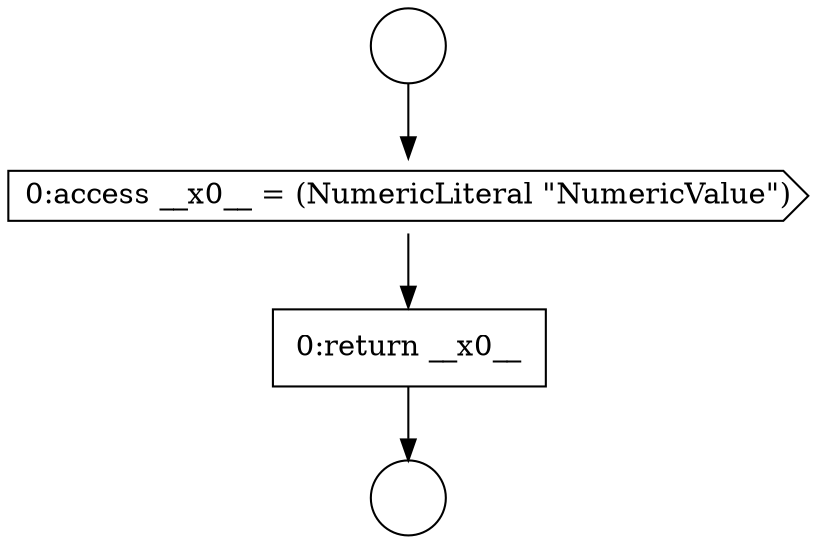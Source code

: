digraph {
  node3849 [shape=circle label=" " color="black" fillcolor="white" style=filled]
  node3851 [shape=cds, label=<<font color="black">0:access __x0__ = (NumericLiteral &quot;NumericValue&quot;)</font>> color="black" fillcolor="white" style=filled]
  node3852 [shape=none, margin=0, label=<<font color="black">
    <table border="0" cellborder="1" cellspacing="0" cellpadding="10">
      <tr><td align="left">0:return __x0__</td></tr>
    </table>
  </font>> color="black" fillcolor="white" style=filled]
  node3850 [shape=circle label=" " color="black" fillcolor="white" style=filled]
  node3849 -> node3851 [ color="black"]
  node3851 -> node3852 [ color="black"]
  node3852 -> node3850 [ color="black"]
}
